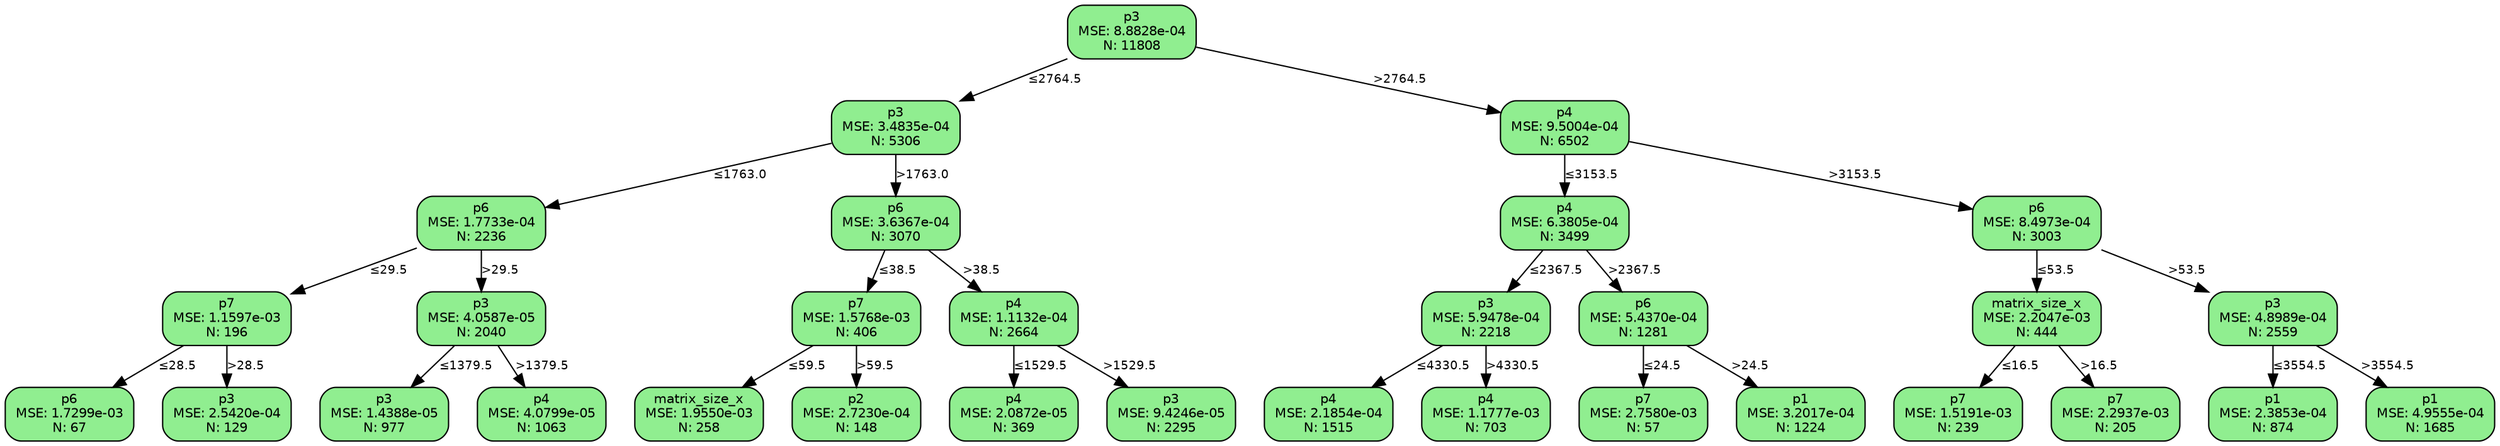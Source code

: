 digraph DecisionTree {
    rankdir=TB;
    node [shape=box, style="rounded,filled", color=black, fontname=helvetica, fontsize=10];
    edge [fontname=helvetica, fontsize=9];
    graph [ranksep=0.3, nodesep=0.3];
    node0 [label="p3\nMSE: 8.8828e-04\nN: 11808", fillcolor=lightgreen];
    node1 [label="p3\nMSE: 3.4835e-04\nN: 5306", fillcolor=lightgreen];
    node2 [label="p6\nMSE: 1.7733e-04\nN: 2236", fillcolor=lightgreen];
    node3 [label="p7\nMSE: 1.1597e-03\nN: 196", fillcolor=lightgreen];
    node4 [label="p6\nMSE: 1.7299e-03\nN: 67", fillcolor=lightgreen];
    node3 -> node4 [label="≤28.5"];
    node5 [label="p3\nMSE: 2.5420e-04\nN: 129", fillcolor=lightgreen];
    node3 -> node5 [label=">28.5"];
    node2 -> node3 [label="≤29.5"];
    node6 [label="p3\nMSE: 4.0587e-05\nN: 2040", fillcolor=lightgreen];
    node7 [label="p3\nMSE: 1.4388e-05\nN: 977", fillcolor=lightgreen];
    node6 -> node7 [label="≤1379.5"];
    node8 [label="p4\nMSE: 4.0799e-05\nN: 1063", fillcolor=lightgreen];
    node6 -> node8 [label=">1379.5"];
    node2 -> node6 [label=">29.5"];
    node1 -> node2 [label="≤1763.0"];
    node9 [label="p6\nMSE: 3.6367e-04\nN: 3070", fillcolor=lightgreen];
    node10 [label="p7\nMSE: 1.5768e-03\nN: 406", fillcolor=lightgreen];
    node11 [label="matrix_size_x\nMSE: 1.9550e-03\nN: 258", fillcolor=lightgreen];
    node10 -> node11 [label="≤59.5"];
    node12 [label="p2\nMSE: 2.7230e-04\nN: 148", fillcolor=lightgreen];
    node10 -> node12 [label=">59.5"];
    node9 -> node10 [label="≤38.5"];
    node13 [label="p4\nMSE: 1.1132e-04\nN: 2664", fillcolor=lightgreen];
    node14 [label="p4\nMSE: 2.0872e-05\nN: 369", fillcolor=lightgreen];
    node13 -> node14 [label="≤1529.5"];
    node15 [label="p3\nMSE: 9.4246e-05\nN: 2295", fillcolor=lightgreen];
    node13 -> node15 [label=">1529.5"];
    node9 -> node13 [label=">38.5"];
    node1 -> node9 [label=">1763.0"];
    node0 -> node1 [label="≤2764.5"];
    node16 [label="p4\nMSE: 9.5004e-04\nN: 6502", fillcolor=lightgreen];
    node17 [label="p4\nMSE: 6.3805e-04\nN: 3499", fillcolor=lightgreen];
    node18 [label="p3\nMSE: 5.9478e-04\nN: 2218", fillcolor=lightgreen];
    node19 [label="p4\nMSE: 2.1854e-04\nN: 1515", fillcolor=lightgreen];
    node18 -> node19 [label="≤4330.5"];
    node20 [label="p4\nMSE: 1.1777e-03\nN: 703", fillcolor=lightgreen];
    node18 -> node20 [label=">4330.5"];
    node17 -> node18 [label="≤2367.5"];
    node21 [label="p6\nMSE: 5.4370e-04\nN: 1281", fillcolor=lightgreen];
    node22 [label="p7\nMSE: 2.7580e-03\nN: 57", fillcolor=lightgreen];
    node21 -> node22 [label="≤24.5"];
    node23 [label="p1\nMSE: 3.2017e-04\nN: 1224", fillcolor=lightgreen];
    node21 -> node23 [label=">24.5"];
    node17 -> node21 [label=">2367.5"];
    node16 -> node17 [label="≤3153.5"];
    node24 [label="p6\nMSE: 8.4973e-04\nN: 3003", fillcolor=lightgreen];
    node25 [label="matrix_size_x\nMSE: 2.2047e-03\nN: 444", fillcolor=lightgreen];
    node26 [label="p7\nMSE: 1.5191e-03\nN: 239", fillcolor=lightgreen];
    node25 -> node26 [label="≤16.5"];
    node27 [label="p7\nMSE: 2.2937e-03\nN: 205", fillcolor=lightgreen];
    node25 -> node27 [label=">16.5"];
    node24 -> node25 [label="≤53.5"];
    node28 [label="p3\nMSE: 4.8989e-04\nN: 2559", fillcolor=lightgreen];
    node29 [label="p1\nMSE: 2.3853e-04\nN: 874", fillcolor=lightgreen];
    node28 -> node29 [label="≤3554.5"];
    node30 [label="p1\nMSE: 4.9555e-04\nN: 1685", fillcolor=lightgreen];
    node28 -> node30 [label=">3554.5"];
    node24 -> node28 [label=">53.5"];
    node16 -> node24 [label=">3153.5"];
    node0 -> node16 [label=">2764.5"];
}

